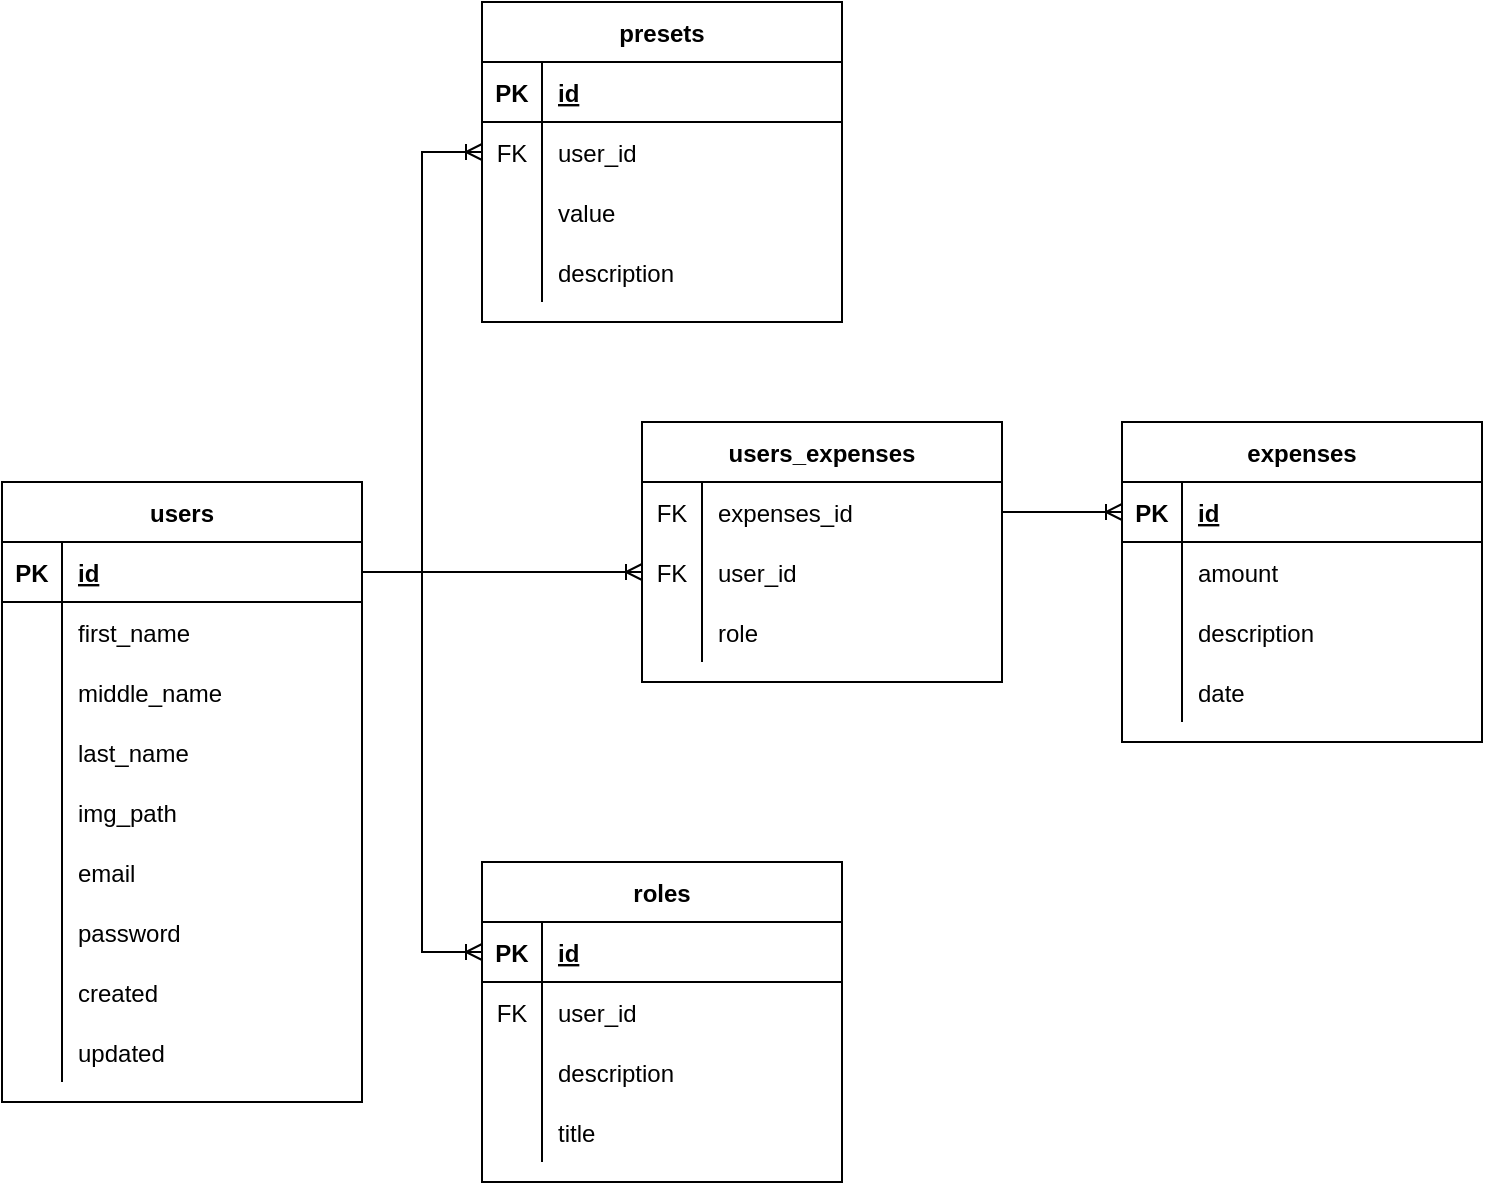 <mxfile version="17.4.2" type="device"><diagram name="Page-1" id="e56a1550-8fbb-45ad-956c-1786394a9013"><mxGraphModel dx="1038" dy="689" grid="1" gridSize="10" guides="1" tooltips="1" connect="1" arrows="1" fold="1" page="1" pageScale="1" pageWidth="1100" pageHeight="850" background="none" math="0" shadow="0"><root><mxCell id="0"/><mxCell id="1" parent="0"/><mxCell id="Y4hyo8i4-iE3Hpc6b7k2-4" value="users" style="shape=table;startSize=30;container=1;collapsible=1;childLayout=tableLayout;fixedRows=1;rowLines=0;fontStyle=1;align=center;resizeLast=1;" parent="1" vertex="1"><mxGeometry y="240" width="180" height="310" as="geometry"/></mxCell><mxCell id="Y4hyo8i4-iE3Hpc6b7k2-5" value="" style="shape=tableRow;horizontal=0;startSize=0;swimlaneHead=0;swimlaneBody=0;fillColor=none;collapsible=0;dropTarget=0;points=[[0,0.5],[1,0.5]];portConstraint=eastwest;top=0;left=0;right=0;bottom=1;" parent="Y4hyo8i4-iE3Hpc6b7k2-4" vertex="1"><mxGeometry y="30" width="180" height="30" as="geometry"/></mxCell><mxCell id="Y4hyo8i4-iE3Hpc6b7k2-6" value="PK" style="shape=partialRectangle;connectable=0;fillColor=none;top=0;left=0;bottom=0;right=0;fontStyle=1;overflow=hidden;" parent="Y4hyo8i4-iE3Hpc6b7k2-5" vertex="1"><mxGeometry width="30" height="30" as="geometry"><mxRectangle width="30" height="30" as="alternateBounds"/></mxGeometry></mxCell><mxCell id="Y4hyo8i4-iE3Hpc6b7k2-7" value="id" style="shape=partialRectangle;connectable=0;fillColor=none;top=0;left=0;bottom=0;right=0;align=left;spacingLeft=6;fontStyle=5;overflow=hidden;" parent="Y4hyo8i4-iE3Hpc6b7k2-5" vertex="1"><mxGeometry x="30" width="150" height="30" as="geometry"><mxRectangle width="150" height="30" as="alternateBounds"/></mxGeometry></mxCell><mxCell id="Y4hyo8i4-iE3Hpc6b7k2-8" value="" style="shape=tableRow;horizontal=0;startSize=0;swimlaneHead=0;swimlaneBody=0;fillColor=none;collapsible=0;dropTarget=0;points=[[0,0.5],[1,0.5]];portConstraint=eastwest;top=0;left=0;right=0;bottom=0;" parent="Y4hyo8i4-iE3Hpc6b7k2-4" vertex="1"><mxGeometry y="60" width="180" height="30" as="geometry"/></mxCell><mxCell id="Y4hyo8i4-iE3Hpc6b7k2-9" value="" style="shape=partialRectangle;connectable=0;fillColor=none;top=0;left=0;bottom=0;right=0;editable=1;overflow=hidden;" parent="Y4hyo8i4-iE3Hpc6b7k2-8" vertex="1"><mxGeometry width="30" height="30" as="geometry"><mxRectangle width="30" height="30" as="alternateBounds"/></mxGeometry></mxCell><mxCell id="Y4hyo8i4-iE3Hpc6b7k2-10" value="first_name" style="shape=partialRectangle;connectable=0;fillColor=none;top=0;left=0;bottom=0;right=0;align=left;spacingLeft=6;overflow=hidden;" parent="Y4hyo8i4-iE3Hpc6b7k2-8" vertex="1"><mxGeometry x="30" width="150" height="30" as="geometry"><mxRectangle width="150" height="30" as="alternateBounds"/></mxGeometry></mxCell><mxCell id="Y4hyo8i4-iE3Hpc6b7k2-11" value="" style="shape=tableRow;horizontal=0;startSize=0;swimlaneHead=0;swimlaneBody=0;fillColor=none;collapsible=0;dropTarget=0;points=[[0,0.5],[1,0.5]];portConstraint=eastwest;top=0;left=0;right=0;bottom=0;" parent="Y4hyo8i4-iE3Hpc6b7k2-4" vertex="1"><mxGeometry y="90" width="180" height="30" as="geometry"/></mxCell><mxCell id="Y4hyo8i4-iE3Hpc6b7k2-12" value="" style="shape=partialRectangle;connectable=0;fillColor=none;top=0;left=0;bottom=0;right=0;editable=1;overflow=hidden;" parent="Y4hyo8i4-iE3Hpc6b7k2-11" vertex="1"><mxGeometry width="30" height="30" as="geometry"><mxRectangle width="30" height="30" as="alternateBounds"/></mxGeometry></mxCell><mxCell id="Y4hyo8i4-iE3Hpc6b7k2-13" value="middle_name" style="shape=partialRectangle;connectable=0;fillColor=none;top=0;left=0;bottom=0;right=0;align=left;spacingLeft=6;overflow=hidden;" parent="Y4hyo8i4-iE3Hpc6b7k2-11" vertex="1"><mxGeometry x="30" width="150" height="30" as="geometry"><mxRectangle width="150" height="30" as="alternateBounds"/></mxGeometry></mxCell><mxCell id="Y4hyo8i4-iE3Hpc6b7k2-14" value="" style="shape=tableRow;horizontal=0;startSize=0;swimlaneHead=0;swimlaneBody=0;fillColor=none;collapsible=0;dropTarget=0;points=[[0,0.5],[1,0.5]];portConstraint=eastwest;top=0;left=0;right=0;bottom=0;" parent="Y4hyo8i4-iE3Hpc6b7k2-4" vertex="1"><mxGeometry y="120" width="180" height="30" as="geometry"/></mxCell><mxCell id="Y4hyo8i4-iE3Hpc6b7k2-15" value="" style="shape=partialRectangle;connectable=0;fillColor=none;top=0;left=0;bottom=0;right=0;editable=1;overflow=hidden;" parent="Y4hyo8i4-iE3Hpc6b7k2-14" vertex="1"><mxGeometry width="30" height="30" as="geometry"><mxRectangle width="30" height="30" as="alternateBounds"/></mxGeometry></mxCell><mxCell id="Y4hyo8i4-iE3Hpc6b7k2-16" value="last_name" style="shape=partialRectangle;connectable=0;fillColor=none;top=0;left=0;bottom=0;right=0;align=left;spacingLeft=6;overflow=hidden;" parent="Y4hyo8i4-iE3Hpc6b7k2-14" vertex="1"><mxGeometry x="30" width="150" height="30" as="geometry"><mxRectangle width="150" height="30" as="alternateBounds"/></mxGeometry></mxCell><mxCell id="JCpiR8j3ylLJXbG7U59z-1" style="shape=tableRow;horizontal=0;startSize=0;swimlaneHead=0;swimlaneBody=0;fillColor=none;collapsible=0;dropTarget=0;points=[[0,0.5],[1,0.5]];portConstraint=eastwest;top=0;left=0;right=0;bottom=0;" vertex="1" parent="Y4hyo8i4-iE3Hpc6b7k2-4"><mxGeometry y="150" width="180" height="30" as="geometry"/></mxCell><mxCell id="JCpiR8j3ylLJXbG7U59z-2" style="shape=partialRectangle;connectable=0;fillColor=none;top=0;left=0;bottom=0;right=0;editable=1;overflow=hidden;" vertex="1" parent="JCpiR8j3ylLJXbG7U59z-1"><mxGeometry width="30" height="30" as="geometry"><mxRectangle width="30" height="30" as="alternateBounds"/></mxGeometry></mxCell><mxCell id="JCpiR8j3ylLJXbG7U59z-3" value="img_path" style="shape=partialRectangle;connectable=0;fillColor=none;top=0;left=0;bottom=0;right=0;align=left;spacingLeft=6;overflow=hidden;" vertex="1" parent="JCpiR8j3ylLJXbG7U59z-1"><mxGeometry x="30" width="150" height="30" as="geometry"><mxRectangle width="150" height="30" as="alternateBounds"/></mxGeometry></mxCell><mxCell id="Y4hyo8i4-iE3Hpc6b7k2-17" style="shape=tableRow;horizontal=0;startSize=0;swimlaneHead=0;swimlaneBody=0;fillColor=none;collapsible=0;dropTarget=0;points=[[0,0.5],[1,0.5]];portConstraint=eastwest;top=0;left=0;right=0;bottom=0;" parent="Y4hyo8i4-iE3Hpc6b7k2-4" vertex="1"><mxGeometry y="180" width="180" height="30" as="geometry"/></mxCell><mxCell id="Y4hyo8i4-iE3Hpc6b7k2-18" style="shape=partialRectangle;connectable=0;fillColor=none;top=0;left=0;bottom=0;right=0;editable=1;overflow=hidden;" parent="Y4hyo8i4-iE3Hpc6b7k2-17" vertex="1"><mxGeometry width="30" height="30" as="geometry"><mxRectangle width="30" height="30" as="alternateBounds"/></mxGeometry></mxCell><mxCell id="Y4hyo8i4-iE3Hpc6b7k2-19" value="email" style="shape=partialRectangle;connectable=0;fillColor=none;top=0;left=0;bottom=0;right=0;align=left;spacingLeft=6;overflow=hidden;" parent="Y4hyo8i4-iE3Hpc6b7k2-17" vertex="1"><mxGeometry x="30" width="150" height="30" as="geometry"><mxRectangle width="150" height="30" as="alternateBounds"/></mxGeometry></mxCell><mxCell id="Y4hyo8i4-iE3Hpc6b7k2-20" style="shape=tableRow;horizontal=0;startSize=0;swimlaneHead=0;swimlaneBody=0;fillColor=none;collapsible=0;dropTarget=0;points=[[0,0.5],[1,0.5]];portConstraint=eastwest;top=0;left=0;right=0;bottom=0;" parent="Y4hyo8i4-iE3Hpc6b7k2-4" vertex="1"><mxGeometry y="210" width="180" height="30" as="geometry"/></mxCell><mxCell id="Y4hyo8i4-iE3Hpc6b7k2-21" style="shape=partialRectangle;connectable=0;fillColor=none;top=0;left=0;bottom=0;right=0;editable=1;overflow=hidden;" parent="Y4hyo8i4-iE3Hpc6b7k2-20" vertex="1"><mxGeometry width="30" height="30" as="geometry"><mxRectangle width="30" height="30" as="alternateBounds"/></mxGeometry></mxCell><mxCell id="Y4hyo8i4-iE3Hpc6b7k2-22" value="password" style="shape=partialRectangle;connectable=0;fillColor=none;top=0;left=0;bottom=0;right=0;align=left;spacingLeft=6;overflow=hidden;" parent="Y4hyo8i4-iE3Hpc6b7k2-20" vertex="1"><mxGeometry x="30" width="150" height="30" as="geometry"><mxRectangle width="150" height="30" as="alternateBounds"/></mxGeometry></mxCell><mxCell id="Y4hyo8i4-iE3Hpc6b7k2-48" style="shape=tableRow;horizontal=0;startSize=0;swimlaneHead=0;swimlaneBody=0;fillColor=none;collapsible=0;dropTarget=0;points=[[0,0.5],[1,0.5]];portConstraint=eastwest;top=0;left=0;right=0;bottom=0;" parent="Y4hyo8i4-iE3Hpc6b7k2-4" vertex="1"><mxGeometry y="240" width="180" height="30" as="geometry"/></mxCell><mxCell id="Y4hyo8i4-iE3Hpc6b7k2-49" style="shape=partialRectangle;connectable=0;fillColor=none;top=0;left=0;bottom=0;right=0;editable=1;overflow=hidden;" parent="Y4hyo8i4-iE3Hpc6b7k2-48" vertex="1"><mxGeometry width="30" height="30" as="geometry"><mxRectangle width="30" height="30" as="alternateBounds"/></mxGeometry></mxCell><mxCell id="Y4hyo8i4-iE3Hpc6b7k2-50" value="created" style="shape=partialRectangle;connectable=0;fillColor=none;top=0;left=0;bottom=0;right=0;align=left;spacingLeft=6;overflow=hidden;" parent="Y4hyo8i4-iE3Hpc6b7k2-48" vertex="1"><mxGeometry x="30" width="150" height="30" as="geometry"><mxRectangle width="150" height="30" as="alternateBounds"/></mxGeometry></mxCell><mxCell id="Y4hyo8i4-iE3Hpc6b7k2-51" style="shape=tableRow;horizontal=0;startSize=0;swimlaneHead=0;swimlaneBody=0;fillColor=none;collapsible=0;dropTarget=0;points=[[0,0.5],[1,0.5]];portConstraint=eastwest;top=0;left=0;right=0;bottom=0;" parent="Y4hyo8i4-iE3Hpc6b7k2-4" vertex="1"><mxGeometry y="270" width="180" height="30" as="geometry"/></mxCell><mxCell id="Y4hyo8i4-iE3Hpc6b7k2-52" style="shape=partialRectangle;connectable=0;fillColor=none;top=0;left=0;bottom=0;right=0;editable=1;overflow=hidden;" parent="Y4hyo8i4-iE3Hpc6b7k2-51" vertex="1"><mxGeometry width="30" height="30" as="geometry"><mxRectangle width="30" height="30" as="alternateBounds"/></mxGeometry></mxCell><mxCell id="Y4hyo8i4-iE3Hpc6b7k2-53" value="updated" style="shape=partialRectangle;connectable=0;fillColor=none;top=0;left=0;bottom=0;right=0;align=left;spacingLeft=6;overflow=hidden;" parent="Y4hyo8i4-iE3Hpc6b7k2-51" vertex="1"><mxGeometry x="30" width="150" height="30" as="geometry"><mxRectangle width="150" height="30" as="alternateBounds"/></mxGeometry></mxCell><mxCell id="Y4hyo8i4-iE3Hpc6b7k2-29" value="expenses" style="shape=table;startSize=30;container=1;collapsible=1;childLayout=tableLayout;fixedRows=1;rowLines=0;fontStyle=1;align=center;resizeLast=1;" parent="1" vertex="1"><mxGeometry x="560" y="210" width="180" height="160" as="geometry"/></mxCell><mxCell id="Y4hyo8i4-iE3Hpc6b7k2-30" value="" style="shape=tableRow;horizontal=0;startSize=0;swimlaneHead=0;swimlaneBody=0;fillColor=none;collapsible=0;dropTarget=0;points=[[0,0.5],[1,0.5]];portConstraint=eastwest;top=0;left=0;right=0;bottom=1;" parent="Y4hyo8i4-iE3Hpc6b7k2-29" vertex="1"><mxGeometry y="30" width="180" height="30" as="geometry"/></mxCell><mxCell id="Y4hyo8i4-iE3Hpc6b7k2-31" value="PK" style="shape=partialRectangle;connectable=0;fillColor=none;top=0;left=0;bottom=0;right=0;fontStyle=1;overflow=hidden;" parent="Y4hyo8i4-iE3Hpc6b7k2-30" vertex="1"><mxGeometry width="30" height="30" as="geometry"><mxRectangle width="30" height="30" as="alternateBounds"/></mxGeometry></mxCell><mxCell id="Y4hyo8i4-iE3Hpc6b7k2-32" value="id" style="shape=partialRectangle;connectable=0;fillColor=none;top=0;left=0;bottom=0;right=0;align=left;spacingLeft=6;fontStyle=5;overflow=hidden;" parent="Y4hyo8i4-iE3Hpc6b7k2-30" vertex="1"><mxGeometry x="30" width="150" height="30" as="geometry"><mxRectangle width="150" height="30" as="alternateBounds"/></mxGeometry></mxCell><mxCell id="Y4hyo8i4-iE3Hpc6b7k2-33" value="" style="shape=tableRow;horizontal=0;startSize=0;swimlaneHead=0;swimlaneBody=0;fillColor=none;collapsible=0;dropTarget=0;points=[[0,0.5],[1,0.5]];portConstraint=eastwest;top=0;left=0;right=0;bottom=0;" parent="Y4hyo8i4-iE3Hpc6b7k2-29" vertex="1"><mxGeometry y="60" width="180" height="30" as="geometry"/></mxCell><mxCell id="Y4hyo8i4-iE3Hpc6b7k2-34" value="" style="shape=partialRectangle;connectable=0;fillColor=none;top=0;left=0;bottom=0;right=0;editable=1;overflow=hidden;" parent="Y4hyo8i4-iE3Hpc6b7k2-33" vertex="1"><mxGeometry width="30" height="30" as="geometry"><mxRectangle width="30" height="30" as="alternateBounds"/></mxGeometry></mxCell><mxCell id="Y4hyo8i4-iE3Hpc6b7k2-35" value="amount" style="shape=partialRectangle;connectable=0;fillColor=none;top=0;left=0;bottom=0;right=0;align=left;spacingLeft=6;overflow=hidden;" parent="Y4hyo8i4-iE3Hpc6b7k2-33" vertex="1"><mxGeometry x="30" width="150" height="30" as="geometry"><mxRectangle width="150" height="30" as="alternateBounds"/></mxGeometry></mxCell><mxCell id="Y4hyo8i4-iE3Hpc6b7k2-36" value="" style="shape=tableRow;horizontal=0;startSize=0;swimlaneHead=0;swimlaneBody=0;fillColor=none;collapsible=0;dropTarget=0;points=[[0,0.5],[1,0.5]];portConstraint=eastwest;top=0;left=0;right=0;bottom=0;" parent="Y4hyo8i4-iE3Hpc6b7k2-29" vertex="1"><mxGeometry y="90" width="180" height="30" as="geometry"/></mxCell><mxCell id="Y4hyo8i4-iE3Hpc6b7k2-37" value="" style="shape=partialRectangle;connectable=0;fillColor=none;top=0;left=0;bottom=0;right=0;editable=1;overflow=hidden;" parent="Y4hyo8i4-iE3Hpc6b7k2-36" vertex="1"><mxGeometry width="30" height="30" as="geometry"><mxRectangle width="30" height="30" as="alternateBounds"/></mxGeometry></mxCell><mxCell id="Y4hyo8i4-iE3Hpc6b7k2-38" value="description" style="shape=partialRectangle;connectable=0;fillColor=none;top=0;left=0;bottom=0;right=0;align=left;spacingLeft=6;overflow=hidden;" parent="Y4hyo8i4-iE3Hpc6b7k2-36" vertex="1"><mxGeometry x="30" width="150" height="30" as="geometry"><mxRectangle width="150" height="30" as="alternateBounds"/></mxGeometry></mxCell><mxCell id="Y4hyo8i4-iE3Hpc6b7k2-39" value="" style="shape=tableRow;horizontal=0;startSize=0;swimlaneHead=0;swimlaneBody=0;fillColor=none;collapsible=0;dropTarget=0;points=[[0,0.5],[1,0.5]];portConstraint=eastwest;top=0;left=0;right=0;bottom=0;" parent="Y4hyo8i4-iE3Hpc6b7k2-29" vertex="1"><mxGeometry y="120" width="180" height="30" as="geometry"/></mxCell><mxCell id="Y4hyo8i4-iE3Hpc6b7k2-40" value="" style="shape=partialRectangle;connectable=0;fillColor=none;top=0;left=0;bottom=0;right=0;editable=1;overflow=hidden;" parent="Y4hyo8i4-iE3Hpc6b7k2-39" vertex="1"><mxGeometry width="30" height="30" as="geometry"><mxRectangle width="30" height="30" as="alternateBounds"/></mxGeometry></mxCell><mxCell id="Y4hyo8i4-iE3Hpc6b7k2-41" value="date" style="shape=partialRectangle;connectable=0;fillColor=none;top=0;left=0;bottom=0;right=0;align=left;spacingLeft=6;overflow=hidden;" parent="Y4hyo8i4-iE3Hpc6b7k2-39" vertex="1"><mxGeometry x="30" width="150" height="30" as="geometry"><mxRectangle width="150" height="30" as="alternateBounds"/></mxGeometry></mxCell><mxCell id="Y4hyo8i4-iE3Hpc6b7k2-54" value="roles" style="shape=table;startSize=30;container=1;collapsible=1;childLayout=tableLayout;fixedRows=1;rowLines=0;fontStyle=1;align=center;resizeLast=1;" parent="1" vertex="1"><mxGeometry x="240" y="430" width="180" height="160" as="geometry"/></mxCell><mxCell id="Y4hyo8i4-iE3Hpc6b7k2-55" value="" style="shape=tableRow;horizontal=0;startSize=0;swimlaneHead=0;swimlaneBody=0;fillColor=none;collapsible=0;dropTarget=0;points=[[0,0.5],[1,0.5]];portConstraint=eastwest;top=0;left=0;right=0;bottom=1;" parent="Y4hyo8i4-iE3Hpc6b7k2-54" vertex="1"><mxGeometry y="30" width="180" height="30" as="geometry"/></mxCell><mxCell id="Y4hyo8i4-iE3Hpc6b7k2-56" value="PK" style="shape=partialRectangle;connectable=0;fillColor=none;top=0;left=0;bottom=0;right=0;fontStyle=1;overflow=hidden;" parent="Y4hyo8i4-iE3Hpc6b7k2-55" vertex="1"><mxGeometry width="30" height="30" as="geometry"><mxRectangle width="30" height="30" as="alternateBounds"/></mxGeometry></mxCell><mxCell id="Y4hyo8i4-iE3Hpc6b7k2-57" value="id" style="shape=partialRectangle;connectable=0;fillColor=none;top=0;left=0;bottom=0;right=0;align=left;spacingLeft=6;fontStyle=5;overflow=hidden;" parent="Y4hyo8i4-iE3Hpc6b7k2-55" vertex="1"><mxGeometry x="30" width="150" height="30" as="geometry"><mxRectangle width="150" height="30" as="alternateBounds"/></mxGeometry></mxCell><mxCell id="Y4hyo8i4-iE3Hpc6b7k2-58" value="" style="shape=tableRow;horizontal=0;startSize=0;swimlaneHead=0;swimlaneBody=0;fillColor=none;collapsible=0;dropTarget=0;points=[[0,0.5],[1,0.5]];portConstraint=eastwest;top=0;left=0;right=0;bottom=0;" parent="Y4hyo8i4-iE3Hpc6b7k2-54" vertex="1"><mxGeometry y="60" width="180" height="30" as="geometry"/></mxCell><mxCell id="Y4hyo8i4-iE3Hpc6b7k2-59" value="FK" style="shape=partialRectangle;connectable=0;fillColor=none;top=0;left=0;bottom=0;right=0;editable=1;overflow=hidden;" parent="Y4hyo8i4-iE3Hpc6b7k2-58" vertex="1"><mxGeometry width="30" height="30" as="geometry"><mxRectangle width="30" height="30" as="alternateBounds"/></mxGeometry></mxCell><mxCell id="Y4hyo8i4-iE3Hpc6b7k2-60" value="user_id" style="shape=partialRectangle;connectable=0;fillColor=none;top=0;left=0;bottom=0;right=0;align=left;spacingLeft=6;overflow=hidden;" parent="Y4hyo8i4-iE3Hpc6b7k2-58" vertex="1"><mxGeometry x="30" width="150" height="30" as="geometry"><mxRectangle width="150" height="30" as="alternateBounds"/></mxGeometry></mxCell><mxCell id="Y4hyo8i4-iE3Hpc6b7k2-61" value="" style="shape=tableRow;horizontal=0;startSize=0;swimlaneHead=0;swimlaneBody=0;fillColor=none;collapsible=0;dropTarget=0;points=[[0,0.5],[1,0.5]];portConstraint=eastwest;top=0;left=0;right=0;bottom=0;" parent="Y4hyo8i4-iE3Hpc6b7k2-54" vertex="1"><mxGeometry y="90" width="180" height="30" as="geometry"/></mxCell><mxCell id="Y4hyo8i4-iE3Hpc6b7k2-62" value="" style="shape=partialRectangle;connectable=0;fillColor=none;top=0;left=0;bottom=0;right=0;editable=1;overflow=hidden;" parent="Y4hyo8i4-iE3Hpc6b7k2-61" vertex="1"><mxGeometry width="30" height="30" as="geometry"><mxRectangle width="30" height="30" as="alternateBounds"/></mxGeometry></mxCell><mxCell id="Y4hyo8i4-iE3Hpc6b7k2-63" value="description" style="shape=partialRectangle;connectable=0;fillColor=none;top=0;left=0;bottom=0;right=0;align=left;spacingLeft=6;overflow=hidden;" parent="Y4hyo8i4-iE3Hpc6b7k2-61" vertex="1"><mxGeometry x="30" width="150" height="30" as="geometry"><mxRectangle width="150" height="30" as="alternateBounds"/></mxGeometry></mxCell><mxCell id="Y4hyo8i4-iE3Hpc6b7k2-64" value="" style="shape=tableRow;horizontal=0;startSize=0;swimlaneHead=0;swimlaneBody=0;fillColor=none;collapsible=0;dropTarget=0;points=[[0,0.5],[1,0.5]];portConstraint=eastwest;top=0;left=0;right=0;bottom=0;" parent="Y4hyo8i4-iE3Hpc6b7k2-54" vertex="1"><mxGeometry y="120" width="180" height="30" as="geometry"/></mxCell><mxCell id="Y4hyo8i4-iE3Hpc6b7k2-65" value="" style="shape=partialRectangle;connectable=0;fillColor=none;top=0;left=0;bottom=0;right=0;editable=1;overflow=hidden;" parent="Y4hyo8i4-iE3Hpc6b7k2-64" vertex="1"><mxGeometry width="30" height="30" as="geometry"><mxRectangle width="30" height="30" as="alternateBounds"/></mxGeometry></mxCell><mxCell id="Y4hyo8i4-iE3Hpc6b7k2-66" value="title" style="shape=partialRectangle;connectable=0;fillColor=none;top=0;left=0;bottom=0;right=0;align=left;spacingLeft=6;overflow=hidden;" parent="Y4hyo8i4-iE3Hpc6b7k2-64" vertex="1"><mxGeometry x="30" width="150" height="30" as="geometry"><mxRectangle width="150" height="30" as="alternateBounds"/></mxGeometry></mxCell><mxCell id="Y4hyo8i4-iE3Hpc6b7k2-78" value="users_expenses" style="shape=table;startSize=30;container=1;collapsible=1;childLayout=tableLayout;fixedRows=1;rowLines=0;fontStyle=1;align=center;resizeLast=1;" parent="1" vertex="1"><mxGeometry x="320" y="210" width="180" height="130" as="geometry"/></mxCell><mxCell id="2ac4x1ve0dotSddWGw0z-1" style="shape=tableRow;horizontal=0;startSize=0;swimlaneHead=0;swimlaneBody=0;fillColor=none;collapsible=0;dropTarget=0;points=[[0,0.5],[1,0.5]];portConstraint=eastwest;top=0;left=0;right=0;bottom=0;" parent="Y4hyo8i4-iE3Hpc6b7k2-78" vertex="1"><mxGeometry y="30" width="180" height="30" as="geometry"/></mxCell><mxCell id="2ac4x1ve0dotSddWGw0z-2" value="FK" style="shape=partialRectangle;connectable=0;fillColor=none;top=0;left=0;bottom=0;right=0;editable=1;overflow=hidden;" parent="2ac4x1ve0dotSddWGw0z-1" vertex="1"><mxGeometry width="30" height="30" as="geometry"><mxRectangle width="30" height="30" as="alternateBounds"/></mxGeometry></mxCell><mxCell id="2ac4x1ve0dotSddWGw0z-3" value="expenses_id" style="shape=partialRectangle;connectable=0;fillColor=none;top=0;left=0;bottom=0;right=0;align=left;spacingLeft=6;overflow=hidden;" parent="2ac4x1ve0dotSddWGw0z-1" vertex="1"><mxGeometry x="30" width="150" height="30" as="geometry"><mxRectangle width="150" height="30" as="alternateBounds"/></mxGeometry></mxCell><mxCell id="Y4hyo8i4-iE3Hpc6b7k2-82" style="shape=tableRow;horizontal=0;startSize=0;swimlaneHead=0;swimlaneBody=0;fillColor=none;collapsible=0;dropTarget=0;points=[[0,0.5],[1,0.5]];portConstraint=eastwest;top=0;left=0;right=0;bottom=0;" parent="Y4hyo8i4-iE3Hpc6b7k2-78" vertex="1"><mxGeometry y="60" width="180" height="30" as="geometry"/></mxCell><mxCell id="Y4hyo8i4-iE3Hpc6b7k2-83" value="FK" style="shape=partialRectangle;connectable=0;fillColor=none;top=0;left=0;bottom=0;right=0;editable=1;overflow=hidden;" parent="Y4hyo8i4-iE3Hpc6b7k2-82" vertex="1"><mxGeometry width="30" height="30" as="geometry"><mxRectangle width="30" height="30" as="alternateBounds"/></mxGeometry></mxCell><mxCell id="Y4hyo8i4-iE3Hpc6b7k2-84" value="user_id" style="shape=partialRectangle;connectable=0;fillColor=none;top=0;left=0;bottom=0;right=0;align=left;spacingLeft=6;overflow=hidden;" parent="Y4hyo8i4-iE3Hpc6b7k2-82" vertex="1"><mxGeometry x="30" width="150" height="30" as="geometry"><mxRectangle width="150" height="30" as="alternateBounds"/></mxGeometry></mxCell><mxCell id="Y4hyo8i4-iE3Hpc6b7k2-112" style="shape=tableRow;horizontal=0;startSize=0;swimlaneHead=0;swimlaneBody=0;fillColor=none;collapsible=0;dropTarget=0;points=[[0,0.5],[1,0.5]];portConstraint=eastwest;top=0;left=0;right=0;bottom=0;" parent="Y4hyo8i4-iE3Hpc6b7k2-78" vertex="1"><mxGeometry y="90" width="180" height="30" as="geometry"/></mxCell><mxCell id="Y4hyo8i4-iE3Hpc6b7k2-113" style="shape=partialRectangle;connectable=0;fillColor=none;top=0;left=0;bottom=0;right=0;editable=1;overflow=hidden;" parent="Y4hyo8i4-iE3Hpc6b7k2-112" vertex="1"><mxGeometry width="30" height="30" as="geometry"><mxRectangle width="30" height="30" as="alternateBounds"/></mxGeometry></mxCell><mxCell id="Y4hyo8i4-iE3Hpc6b7k2-114" value="role" style="shape=partialRectangle;connectable=0;fillColor=none;top=0;left=0;bottom=0;right=0;align=left;spacingLeft=6;overflow=hidden;" parent="Y4hyo8i4-iE3Hpc6b7k2-112" vertex="1"><mxGeometry x="30" width="150" height="30" as="geometry"><mxRectangle width="150" height="30" as="alternateBounds"/></mxGeometry></mxCell><mxCell id="Y4hyo8i4-iE3Hpc6b7k2-95" value="" style="edgeStyle=entityRelationEdgeStyle;fontSize=12;html=1;endArrow=ERoneToMany;rounded=0;exitX=1;exitY=0.5;exitDx=0;exitDy=0;" parent="1" source="Y4hyo8i4-iE3Hpc6b7k2-5" target="Y4hyo8i4-iE3Hpc6b7k2-82" edge="1"><mxGeometry width="100" height="100" relative="1" as="geometry"><mxPoint x="570" y="620" as="sourcePoint"/><mxPoint x="670" y="520" as="targetPoint"/></mxGeometry></mxCell><mxCell id="Y4hyo8i4-iE3Hpc6b7k2-97" value="presets" style="shape=table;startSize=30;container=1;collapsible=1;childLayout=tableLayout;fixedRows=1;rowLines=0;fontStyle=1;align=center;resizeLast=1;" parent="1" vertex="1"><mxGeometry x="240" width="180" height="160" as="geometry"/></mxCell><mxCell id="Y4hyo8i4-iE3Hpc6b7k2-98" value="" style="shape=tableRow;horizontal=0;startSize=0;swimlaneHead=0;swimlaneBody=0;fillColor=none;collapsible=0;dropTarget=0;points=[[0,0.5],[1,0.5]];portConstraint=eastwest;top=0;left=0;right=0;bottom=1;" parent="Y4hyo8i4-iE3Hpc6b7k2-97" vertex="1"><mxGeometry y="30" width="180" height="30" as="geometry"/></mxCell><mxCell id="Y4hyo8i4-iE3Hpc6b7k2-99" value="PK" style="shape=partialRectangle;connectable=0;fillColor=none;top=0;left=0;bottom=0;right=0;fontStyle=1;overflow=hidden;" parent="Y4hyo8i4-iE3Hpc6b7k2-98" vertex="1"><mxGeometry width="30" height="30" as="geometry"><mxRectangle width="30" height="30" as="alternateBounds"/></mxGeometry></mxCell><mxCell id="Y4hyo8i4-iE3Hpc6b7k2-100" value="id" style="shape=partialRectangle;connectable=0;fillColor=none;top=0;left=0;bottom=0;right=0;align=left;spacingLeft=6;fontStyle=5;overflow=hidden;" parent="Y4hyo8i4-iE3Hpc6b7k2-98" vertex="1"><mxGeometry x="30" width="150" height="30" as="geometry"><mxRectangle width="150" height="30" as="alternateBounds"/></mxGeometry></mxCell><mxCell id="Y4hyo8i4-iE3Hpc6b7k2-101" value="" style="shape=tableRow;horizontal=0;startSize=0;swimlaneHead=0;swimlaneBody=0;fillColor=none;collapsible=0;dropTarget=0;points=[[0,0.5],[1,0.5]];portConstraint=eastwest;top=0;left=0;right=0;bottom=0;" parent="Y4hyo8i4-iE3Hpc6b7k2-97" vertex="1"><mxGeometry y="60" width="180" height="30" as="geometry"/></mxCell><mxCell id="Y4hyo8i4-iE3Hpc6b7k2-102" value="FK" style="shape=partialRectangle;connectable=0;fillColor=none;top=0;left=0;bottom=0;right=0;editable=1;overflow=hidden;" parent="Y4hyo8i4-iE3Hpc6b7k2-101" vertex="1"><mxGeometry width="30" height="30" as="geometry"><mxRectangle width="30" height="30" as="alternateBounds"/></mxGeometry></mxCell><mxCell id="Y4hyo8i4-iE3Hpc6b7k2-103" value="user_id" style="shape=partialRectangle;connectable=0;fillColor=none;top=0;left=0;bottom=0;right=0;align=left;spacingLeft=6;overflow=hidden;" parent="Y4hyo8i4-iE3Hpc6b7k2-101" vertex="1"><mxGeometry x="30" width="150" height="30" as="geometry"><mxRectangle width="150" height="30" as="alternateBounds"/></mxGeometry></mxCell><mxCell id="Y4hyo8i4-iE3Hpc6b7k2-104" value="" style="shape=tableRow;horizontal=0;startSize=0;swimlaneHead=0;swimlaneBody=0;fillColor=none;collapsible=0;dropTarget=0;points=[[0,0.5],[1,0.5]];portConstraint=eastwest;top=0;left=0;right=0;bottom=0;" parent="Y4hyo8i4-iE3Hpc6b7k2-97" vertex="1"><mxGeometry y="90" width="180" height="30" as="geometry"/></mxCell><mxCell id="Y4hyo8i4-iE3Hpc6b7k2-105" value="" style="shape=partialRectangle;connectable=0;fillColor=none;top=0;left=0;bottom=0;right=0;editable=1;overflow=hidden;" parent="Y4hyo8i4-iE3Hpc6b7k2-104" vertex="1"><mxGeometry width="30" height="30" as="geometry"><mxRectangle width="30" height="30" as="alternateBounds"/></mxGeometry></mxCell><mxCell id="Y4hyo8i4-iE3Hpc6b7k2-106" value="value" style="shape=partialRectangle;connectable=0;fillColor=none;top=0;left=0;bottom=0;right=0;align=left;spacingLeft=6;overflow=hidden;" parent="Y4hyo8i4-iE3Hpc6b7k2-104" vertex="1"><mxGeometry x="30" width="150" height="30" as="geometry"><mxRectangle width="150" height="30" as="alternateBounds"/></mxGeometry></mxCell><mxCell id="Y4hyo8i4-iE3Hpc6b7k2-107" value="" style="shape=tableRow;horizontal=0;startSize=0;swimlaneHead=0;swimlaneBody=0;fillColor=none;collapsible=0;dropTarget=0;points=[[0,0.5],[1,0.5]];portConstraint=eastwest;top=0;left=0;right=0;bottom=0;" parent="Y4hyo8i4-iE3Hpc6b7k2-97" vertex="1"><mxGeometry y="120" width="180" height="30" as="geometry"/></mxCell><mxCell id="Y4hyo8i4-iE3Hpc6b7k2-108" value="" style="shape=partialRectangle;connectable=0;fillColor=none;top=0;left=0;bottom=0;right=0;editable=1;overflow=hidden;" parent="Y4hyo8i4-iE3Hpc6b7k2-107" vertex="1"><mxGeometry width="30" height="30" as="geometry"><mxRectangle width="30" height="30" as="alternateBounds"/></mxGeometry></mxCell><mxCell id="Y4hyo8i4-iE3Hpc6b7k2-109" value="description" style="shape=partialRectangle;connectable=0;fillColor=none;top=0;left=0;bottom=0;right=0;align=left;spacingLeft=6;overflow=hidden;" parent="Y4hyo8i4-iE3Hpc6b7k2-107" vertex="1"><mxGeometry x="30" width="150" height="30" as="geometry"><mxRectangle width="150" height="30" as="alternateBounds"/></mxGeometry></mxCell><mxCell id="Y4hyo8i4-iE3Hpc6b7k2-110" value="" style="edgeStyle=entityRelationEdgeStyle;fontSize=12;html=1;endArrow=ERoneToMany;rounded=0;exitX=1;exitY=0.5;exitDx=0;exitDy=0;entryX=0;entryY=0.5;entryDx=0;entryDy=0;" parent="1" source="Y4hyo8i4-iE3Hpc6b7k2-5" target="Y4hyo8i4-iE3Hpc6b7k2-101" edge="1"><mxGeometry width="100" height="100" relative="1" as="geometry"><mxPoint x="510" y="295" as="sourcePoint"/><mxPoint x="580" y="325" as="targetPoint"/></mxGeometry></mxCell><mxCell id="Y4hyo8i4-iE3Hpc6b7k2-111" value="" style="edgeStyle=entityRelationEdgeStyle;fontSize=12;html=1;endArrow=ERoneToMany;rounded=0;exitX=1;exitY=0.5;exitDx=0;exitDy=0;entryX=0;entryY=0.5;entryDx=0;entryDy=0;" parent="1" source="Y4hyo8i4-iE3Hpc6b7k2-5" target="Y4hyo8i4-iE3Hpc6b7k2-55" edge="1"><mxGeometry width="100" height="100" relative="1" as="geometry"><mxPoint x="510" y="295" as="sourcePoint"/><mxPoint x="580" y="445" as="targetPoint"/></mxGeometry></mxCell><mxCell id="2ac4x1ve0dotSddWGw0z-4" value="" style="edgeStyle=entityRelationEdgeStyle;fontSize=12;html=1;endArrow=ERoneToMany;rounded=0;entryX=0;entryY=0.5;entryDx=0;entryDy=0;" parent="1" source="2ac4x1ve0dotSddWGw0z-1" target="Y4hyo8i4-iE3Hpc6b7k2-30" edge="1"><mxGeometry width="100" height="100" relative="1" as="geometry"><mxPoint x="470" y="379.5" as="sourcePoint"/><mxPoint x="610" y="379.5" as="targetPoint"/></mxGeometry></mxCell></root></mxGraphModel></diagram></mxfile>